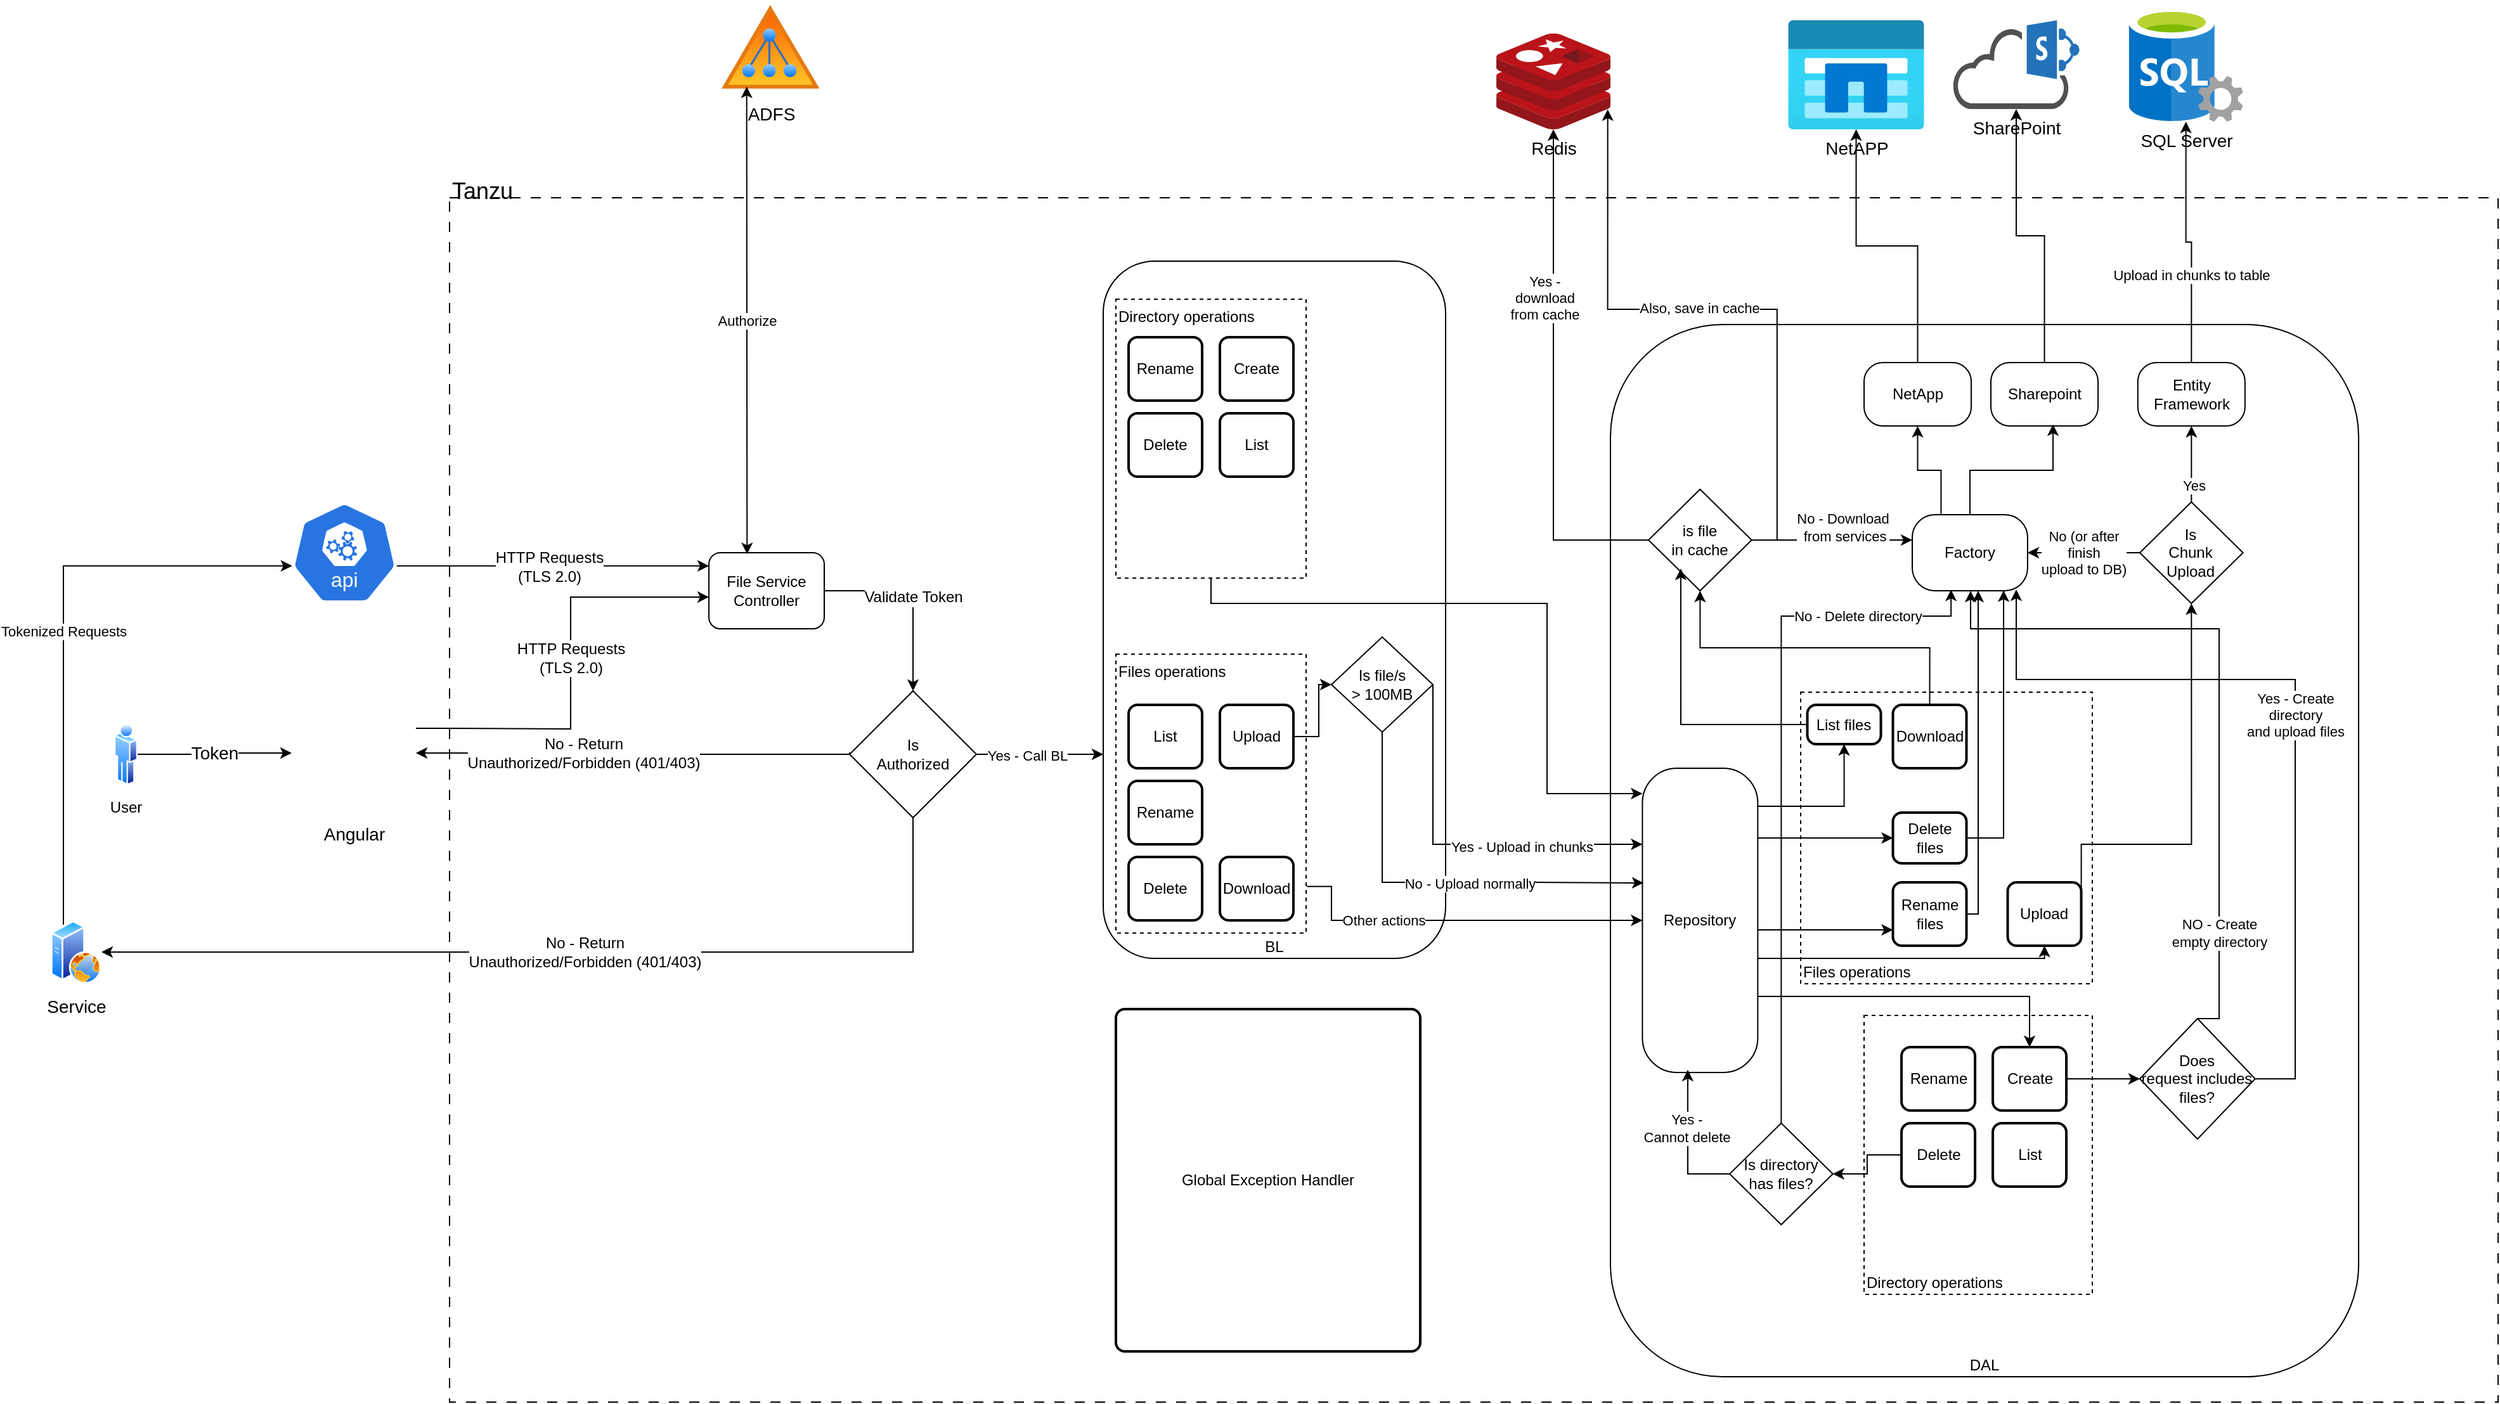<mxfile version="26.0.16">
  <diagram name="Page-1" id="DkCKMyg1tVyzqoW7HSBp">
    <mxGraphModel dx="2284" dy="746" grid="1" gridSize="10" guides="1" tooltips="1" connect="1" arrows="1" fold="1" page="1" pageScale="1" pageWidth="850" pageHeight="1100" math="0" shadow="0">
      <root>
        <mxCell id="0" />
        <mxCell id="1" parent="0" />
        <mxCell id="cBA7sRYi_IcgjNRqiYrO-47" value="BL" style="rounded=1;whiteSpace=wrap;html=1;verticalAlign=bottom;" parent="1" vertex="1">
          <mxGeometry x="700" y="220" width="270" height="550" as="geometry" />
        </mxCell>
        <mxCell id="cBA7sRYi_IcgjNRqiYrO-193" value="Files operations" style="rounded=0;whiteSpace=wrap;html=1;dashed=1;align=left;verticalAlign=top;" parent="1" vertex="1">
          <mxGeometry x="710" y="530" width="150" height="220" as="geometry" />
        </mxCell>
        <mxCell id="cBA7sRYi_IcgjNRqiYrO-102" value="" style="rounded=0;whiteSpace=wrap;html=1;dashed=1;dashPattern=8 8;fillColor=none;" parent="1" vertex="1">
          <mxGeometry x="184.52" y="170" width="1615.48" height="950" as="geometry" />
        </mxCell>
        <mxCell id="cBA7sRYi_IcgjNRqiYrO-1" value="&lt;font style=&quot;font-size: 14px;&quot;&gt;Redis&lt;/font&gt;" style="image;sketch=0;aspect=fixed;html=1;points=[];align=center;fontSize=12;image=img/lib/mscae/Cache_Redis_Product.svg;" parent="1" vertex="1">
          <mxGeometry x="1010" y="40.4" width="90" height="75.6" as="geometry" />
        </mxCell>
        <mxCell id="cBA7sRYi_IcgjNRqiYrO-2" value="&lt;font style=&quot;font-size: 14px;&quot;&gt;SQL Server&lt;/font&gt;" style="image;sketch=0;aspect=fixed;html=1;points=[];align=center;fontSize=12;image=img/lib/mscae/SQL_Servers.svg;" parent="1" vertex="1">
          <mxGeometry x="1508.84" y="20" width="90" height="90" as="geometry" />
        </mxCell>
        <mxCell id="cBA7sRYi_IcgjNRqiYrO-3" value="&lt;font style=&quot;font-size: 14px;&quot;&gt;SharePoint&lt;/font&gt;" style="sketch=0;pointerEvents=1;shadow=0;dashed=0;html=1;strokeColor=none;fillColor=#505050;labelPosition=center;verticalLabelPosition=bottom;outlineConnect=0;verticalAlign=top;align=center;shape=mxgraph.office.clouds.cloud_sharepoint;" parent="1" vertex="1">
          <mxGeometry x="1370" y="30" width="100" height="70" as="geometry" />
        </mxCell>
        <mxCell id="cBA7sRYi_IcgjNRqiYrO-4" value="&lt;font style=&quot;font-size: 14px;&quot;&gt;NetAPP&lt;/font&gt;" style="image;aspect=fixed;html=1;points=[];align=center;fontSize=12;image=img/lib/azure2/storage/Azure_NetApp_Files.svg;" parent="1" vertex="1">
          <mxGeometry x="1240" y="30" width="107.5" height="86" as="geometry" />
        </mxCell>
        <mxCell id="cBA7sRYi_IcgjNRqiYrO-5" value="&lt;font style=&quot;font-size: 14px;&quot;&gt;ADFS&lt;/font&gt;" style="image;aspect=fixed;perimeter=ellipsePerimeter;html=1;align=center;shadow=0;dashed=0;spacingTop=3;image=img/lib/active_directory/active_directory.svg;" parent="1" vertex="1">
          <mxGeometry x="395.29" y="14" width="84.71" height="72" as="geometry" />
        </mxCell>
        <mxCell id="cBA7sRYi_IcgjNRqiYrO-35" value="&lt;font style=&quot;font-size: 12px;&quot;&gt;HTTP Requests &lt;br&gt;(TLS 2.0)&lt;/font&gt;" style="edgeStyle=orthogonalEdgeStyle;rounded=0;orthogonalLoop=1;jettySize=auto;html=1;entryX=0;entryY=0.5;entryDx=0;entryDy=0;exitX=1;exitY=0.25;exitDx=0;exitDy=0;" parent="1" edge="1">
          <mxGeometry x="0.06" relative="1" as="geometry">
            <mxPoint x="158.0" y="588.47" as="sourcePoint" />
            <mxPoint x="389.04" y="484.97" as="targetPoint" />
            <Array as="points">
              <mxPoint x="178" y="588.97" />
              <mxPoint x="280" y="588.97" />
              <mxPoint x="280" y="484.97" />
            </Array>
            <mxPoint as="offset" />
          </mxGeometry>
        </mxCell>
        <mxCell id="cBA7sRYi_IcgjNRqiYrO-6" value="&lt;font style=&quot;font-size: 14px;&quot;&gt;Angular&lt;/font&gt;" style="shape=image;html=1;verticalAlign=top;verticalLabelPosition=bottom;labelBackgroundColor=#ffffff;imageAspect=0;aspect=fixed;image=https://cdn0.iconfinder.com/data/icons/long-shadow-web-icons/512/angular-symbol-128.png" parent="1" vertex="1">
          <mxGeometry x="60" y="559" width="98" height="98" as="geometry" />
        </mxCell>
        <mxCell id="cBA7sRYi_IcgjNRqiYrO-17" value="&lt;font style=&quot;font-size: 14px;&quot;&gt;Token&lt;/font&gt;" style="edgeStyle=orthogonalEdgeStyle;rounded=0;orthogonalLoop=1;jettySize=auto;html=1;" parent="1" source="cBA7sRYi_IcgjNRqiYrO-13" target="cBA7sRYi_IcgjNRqiYrO-6" edge="1">
          <mxGeometry relative="1" as="geometry" />
        </mxCell>
        <mxCell id="cBA7sRYi_IcgjNRqiYrO-13" value="User" style="image;aspect=fixed;perimeter=ellipsePerimeter;html=1;align=center;shadow=0;dashed=0;spacingTop=3;image=img/lib/active_directory/user.svg;" parent="1" vertex="1">
          <mxGeometry x="-80" y="584" width="18.5" height="50" as="geometry" />
        </mxCell>
        <mxCell id="cBA7sRYi_IcgjNRqiYrO-24" value="&lt;font style=&quot;font-size: 14px;&quot;&gt;Service&lt;/font&gt;" style="image;aspect=fixed;perimeter=ellipsePerimeter;html=1;align=center;shadow=0;dashed=0;spacingTop=3;image=img/lib/active_directory/web_server.svg;" parent="1" vertex="1">
          <mxGeometry x="-130" y="740" width="40" height="50" as="geometry" />
        </mxCell>
        <mxCell id="cBA7sRYi_IcgjNRqiYrO-45" value="&lt;font style=&quot;font-size: 12px;&quot;&gt;Validate Token&lt;/font&gt;" style="edgeStyle=orthogonalEdgeStyle;rounded=0;orthogonalLoop=1;jettySize=auto;html=1;exitX=1;exitY=0.5;exitDx=0;exitDy=0;entryX=0.5;entryY=0;entryDx=0;entryDy=0;" parent="1" source="cBA7sRYi_IcgjNRqiYrO-28" target="cBA7sRYi_IcgjNRqiYrO-43" edge="1">
          <mxGeometry relative="1" as="geometry" />
        </mxCell>
        <mxCell id="cBA7sRYi_IcgjNRqiYrO-28" value="File Service Controller" style="rounded=1;whiteSpace=wrap;html=1;" parent="1" vertex="1">
          <mxGeometry x="389.04" y="450" width="90.96" height="60" as="geometry" />
        </mxCell>
        <mxCell id="cBA7sRYi_IcgjNRqiYrO-39" value="Authorize" style="endArrow=classic;startArrow=classic;html=1;rounded=0;entryX=0.25;entryY=1;entryDx=0;entryDy=0;exitX=0.331;exitY=0.018;exitDx=0;exitDy=0;exitPerimeter=0;" parent="1" source="cBA7sRYi_IcgjNRqiYrO-28" target="cBA7sRYi_IcgjNRqiYrO-5" edge="1">
          <mxGeometry width="50" height="50" relative="1" as="geometry">
            <mxPoint x="420" y="390" as="sourcePoint" />
            <mxPoint x="470" y="340" as="targetPoint" />
          </mxGeometry>
        </mxCell>
        <mxCell id="cBA7sRYi_IcgjNRqiYrO-46" value="&lt;font style=&quot;font-size: 12px;&quot;&gt;No - Return &lt;br&gt;Unauthorized/Forbidden (401/403)&lt;/font&gt;" style="edgeStyle=orthogonalEdgeStyle;rounded=0;orthogonalLoop=1;jettySize=auto;html=1;exitX=0;exitY=0.5;exitDx=0;exitDy=0;" parent="1" source="cBA7sRYi_IcgjNRqiYrO-43" target="cBA7sRYi_IcgjNRqiYrO-6" edge="1">
          <mxGeometry x="0.23" relative="1" as="geometry">
            <mxPoint as="offset" />
          </mxGeometry>
        </mxCell>
        <mxCell id="cBA7sRYi_IcgjNRqiYrO-51" style="edgeStyle=orthogonalEdgeStyle;rounded=0;orthogonalLoop=1;jettySize=auto;html=1;exitX=0;exitY=0.5;exitDx=0;exitDy=0;" parent="1" source="cBA7sRYi_IcgjNRqiYrO-43" target="cBA7sRYi_IcgjNRqiYrO-24" edge="1">
          <mxGeometry relative="1" as="geometry">
            <Array as="points">
              <mxPoint x="550" y="608" />
              <mxPoint x="550" y="765" />
            </Array>
          </mxGeometry>
        </mxCell>
        <mxCell id="cBA7sRYi_IcgjNRqiYrO-52" value="&lt;font style=&quot;font-size: 12px;&quot;&gt;No - Return &lt;br&gt;Unauthorized/Forbidden (401/403)&lt;/font&gt;" style="edgeLabel;html=1;align=center;verticalAlign=middle;resizable=0;points=[];" parent="cBA7sRYi_IcgjNRqiYrO-51" vertex="1" connectable="0">
          <mxGeometry x="-0.086" relative="1" as="geometry">
            <mxPoint x="-80" as="offset" />
          </mxGeometry>
        </mxCell>
        <mxCell id="cBA7sRYi_IcgjNRqiYrO-113" style="edgeStyle=orthogonalEdgeStyle;rounded=0;orthogonalLoop=1;jettySize=auto;html=1;" parent="1" source="cBA7sRYi_IcgjNRqiYrO-43" target="cBA7sRYi_IcgjNRqiYrO-47" edge="1">
          <mxGeometry relative="1" as="geometry">
            <Array as="points">
              <mxPoint x="670" y="609" />
              <mxPoint x="670" y="609" />
            </Array>
          </mxGeometry>
        </mxCell>
        <mxCell id="cBA7sRYi_IcgjNRqiYrO-114" value="Yes - Call BL" style="edgeLabel;html=1;align=center;verticalAlign=middle;resizable=0;points=[];" parent="cBA7sRYi_IcgjNRqiYrO-113" vertex="1" connectable="0">
          <mxGeometry x="-0.214" y="-1" relative="1" as="geometry">
            <mxPoint as="offset" />
          </mxGeometry>
        </mxCell>
        <mxCell id="cBA7sRYi_IcgjNRqiYrO-43" value="Is &lt;br&gt;Authorized" style="rhombus;whiteSpace=wrap;html=1;" parent="1" vertex="1">
          <mxGeometry x="500" y="559" width="100" height="100" as="geometry" />
        </mxCell>
        <mxCell id="cBA7sRYi_IcgjNRqiYrO-59" value="DAL" style="rounded=1;whiteSpace=wrap;html=1;verticalAlign=bottom;" parent="1" vertex="1">
          <mxGeometry x="1100" y="270" width="590" height="830" as="geometry" />
        </mxCell>
        <mxCell id="cBA7sRYi_IcgjNRqiYrO-63" style="edgeStyle=orthogonalEdgeStyle;rounded=0;orthogonalLoop=1;jettySize=auto;html=1;exitX=0;exitY=0.5;exitDx=0;exitDy=0;entryX=0.5;entryY=1;entryDx=0;entryDy=0;" parent="1" edge="1">
          <mxGeometry relative="1" as="geometry">
            <mxPoint x="879.04" y="650" as="sourcePoint" />
          </mxGeometry>
        </mxCell>
        <mxCell id="cBA7sRYi_IcgjNRqiYrO-65" style="edgeStyle=orthogonalEdgeStyle;rounded=0;orthogonalLoop=1;jettySize=auto;html=1;" parent="1" edge="1">
          <mxGeometry relative="1" as="geometry">
            <mxPoint x="970" y="650.034" as="sourcePoint" />
            <Array as="points">
              <mxPoint x="1015" y="650" />
            </Array>
          </mxGeometry>
        </mxCell>
        <mxCell id="cBA7sRYi_IcgjNRqiYrO-75" style="edgeStyle=orthogonalEdgeStyle;rounded=0;orthogonalLoop=1;jettySize=auto;html=1;entryX=1;entryY=0.5;entryDx=0;entryDy=0;" parent="1" edge="1">
          <mxGeometry relative="1" as="geometry">
            <mxPoint x="1015.517" y="539" as="sourcePoint" />
          </mxGeometry>
        </mxCell>
        <mxCell id="cBA7sRYi_IcgjNRqiYrO-76" style="edgeStyle=orthogonalEdgeStyle;rounded=0;orthogonalLoop=1;jettySize=auto;html=1;entryX=0;entryY=0.5;entryDx=0;entryDy=0;" parent="1" edge="1">
          <mxGeometry relative="1" as="geometry">
            <mxPoint x="833.586" y="539" as="sourcePoint" />
          </mxGeometry>
        </mxCell>
        <mxCell id="cBA7sRYi_IcgjNRqiYrO-69" style="edgeStyle=orthogonalEdgeStyle;rounded=0;orthogonalLoop=1;jettySize=auto;html=1;exitX=0.995;exitY=0.63;exitDx=0;exitDy=0;exitPerimeter=0;" parent="1" source="cBA7sRYi_IcgjNRqiYrO-72" target="cBA7sRYi_IcgjNRqiYrO-28" edge="1">
          <mxGeometry relative="1" as="geometry">
            <mxPoint x="153.2" y="460.862" as="sourcePoint" />
            <Array as="points">
              <mxPoint x="330" y="460" />
              <mxPoint x="330" y="460" />
            </Array>
          </mxGeometry>
        </mxCell>
        <mxCell id="cBA7sRYi_IcgjNRqiYrO-71" value="&lt;span style=&quot;font-size: 12px;&quot;&gt;HTTP Requests &lt;br&gt;(TLS 2.0)&lt;/span&gt;" style="edgeLabel;html=1;align=center;verticalAlign=middle;resizable=0;points=[];" parent="cBA7sRYi_IcgjNRqiYrO-69" vertex="1" connectable="0">
          <mxGeometry x="-0.276" relative="1" as="geometry">
            <mxPoint x="31" as="offset" />
          </mxGeometry>
        </mxCell>
        <mxCell id="cBA7sRYi_IcgjNRqiYrO-70" value="Tokenized Requests" style="edgeStyle=orthogonalEdgeStyle;rounded=0;orthogonalLoop=1;jettySize=auto;html=1;entryX=0.005;entryY=0.63;entryDx=0;entryDy=0;entryPerimeter=0;" parent="1" source="cBA7sRYi_IcgjNRqiYrO-24" target="cBA7sRYi_IcgjNRqiYrO-72" edge="1">
          <mxGeometry relative="1" as="geometry">
            <mxPoint x="110" y="460.016" as="targetPoint" />
            <Array as="points">
              <mxPoint x="-120" y="460" />
            </Array>
          </mxGeometry>
        </mxCell>
        <mxCell id="cBA7sRYi_IcgjNRqiYrO-72" value="" style="aspect=fixed;sketch=0;html=1;dashed=0;whitespace=wrap;verticalLabelPosition=bottom;verticalAlign=top;fillColor=#2875E2;strokeColor=#ffffff;points=[[0.005,0.63,0],[0.1,0.2,0],[0.9,0.2,0],[0.5,0,0],[0.995,0.63,0],[0.72,0.99,0],[0.5,1,0],[0.28,0.99,0]];shape=mxgraph.kubernetes.icon2;kubernetesLabel=1;prIcon=api" parent="1" vertex="1">
          <mxGeometry x="60" y="410" width="83.33" height="80" as="geometry" />
        </mxCell>
        <mxCell id="cBA7sRYi_IcgjNRqiYrO-237" style="edgeStyle=orthogonalEdgeStyle;rounded=0;orthogonalLoop=1;jettySize=auto;html=1;entryX=0;entryY=0.5;entryDx=0;entryDy=0;" parent="1" source="cBA7sRYi_IcgjNRqiYrO-95" target="cBA7sRYi_IcgjNRqiYrO-99" edge="1">
          <mxGeometry relative="1" as="geometry" />
        </mxCell>
        <mxCell id="cBA7sRYi_IcgjNRqiYrO-95" value="Upload" style="rounded=1;whiteSpace=wrap;html=1;absoluteArcSize=1;arcSize=14;strokeWidth=2;" parent="1" vertex="1">
          <mxGeometry x="792" y="570" width="58" height="50" as="geometry" />
        </mxCell>
        <mxCell id="cBA7sRYi_IcgjNRqiYrO-196" style="edgeStyle=orthogonalEdgeStyle;rounded=0;orthogonalLoop=1;jettySize=auto;html=1;exitX=1;exitY=0.5;exitDx=0;exitDy=0;entryX=0;entryY=0.25;entryDx=0;entryDy=0;" parent="1" source="cBA7sRYi_IcgjNRqiYrO-99" target="cBA7sRYi_IcgjNRqiYrO-111" edge="1">
          <mxGeometry relative="1" as="geometry">
            <Array as="points">
              <mxPoint x="960" y="680" />
            </Array>
          </mxGeometry>
        </mxCell>
        <mxCell id="cBA7sRYi_IcgjNRqiYrO-197" value="Yes - Upload in chunks" style="edgeLabel;html=1;align=center;verticalAlign=middle;resizable=0;points=[];" parent="cBA7sRYi_IcgjNRqiYrO-196" vertex="1" connectable="0">
          <mxGeometry x="-0.526" y="2" relative="1" as="geometry">
            <mxPoint x="68" y="59" as="offset" />
          </mxGeometry>
        </mxCell>
        <mxCell id="cBA7sRYi_IcgjNRqiYrO-99" value="Is file/s &lt;br&gt;&amp;gt; 100MB" style="rhombus;whiteSpace=wrap;html=1;" parent="1" vertex="1">
          <mxGeometry x="880" y="516.5" width="80" height="75" as="geometry" />
        </mxCell>
        <mxCell id="cBA7sRYi_IcgjNRqiYrO-103" value="&lt;font style=&quot;font-size: 18px;&quot;&gt;Tanzu&lt;/font&gt;" style="text;html=1;align=center;verticalAlign=middle;resizable=0;points=[];autosize=1;strokeColor=none;fillColor=none;" parent="1" vertex="1">
          <mxGeometry x="175" y="145" width="70" height="40" as="geometry" />
        </mxCell>
        <mxCell id="cBA7sRYi_IcgjNRqiYrO-170" style="edgeStyle=orthogonalEdgeStyle;rounded=0;orthogonalLoop=1;jettySize=auto;html=1;exitX=0.25;exitY=0;exitDx=0;exitDy=0;" parent="1" source="cBA7sRYi_IcgjNRqiYrO-108" target="cBA7sRYi_IcgjNRqiYrO-110" edge="1">
          <mxGeometry relative="1" as="geometry" />
        </mxCell>
        <mxCell id="cBA7sRYi_IcgjNRqiYrO-108" value="Factory" style="rounded=1;whiteSpace=wrap;html=1;arcSize=30;" parent="1" vertex="1">
          <mxGeometry x="1338" y="420" width="90.96" height="60" as="geometry" />
        </mxCell>
        <mxCell id="cBA7sRYi_IcgjNRqiYrO-152" style="edgeStyle=orthogonalEdgeStyle;rounded=0;orthogonalLoop=1;jettySize=auto;html=1;" parent="1" source="cBA7sRYi_IcgjNRqiYrO-110" target="cBA7sRYi_IcgjNRqiYrO-4" edge="1">
          <mxGeometry relative="1" as="geometry" />
        </mxCell>
        <mxCell id="cBA7sRYi_IcgjNRqiYrO-110" value="NetApp" style="rounded=1;whiteSpace=wrap;html=1;arcSize=30;verticalAlign=middle;" parent="1" vertex="1">
          <mxGeometry x="1300" y="300" width="84.52" height="50" as="geometry" />
        </mxCell>
        <mxCell id="cBA7sRYi_IcgjNRqiYrO-111" value="Repository" style="rounded=1;whiteSpace=wrap;html=1;arcSize=30;" parent="1" vertex="1">
          <mxGeometry x="1125.21" y="620" width="90.96" height="240" as="geometry" />
        </mxCell>
        <mxCell id="cBA7sRYi_IcgjNRqiYrO-123" value="Download" style="rounded=1;whiteSpace=wrap;html=1;absoluteArcSize=1;arcSize=14;strokeWidth=2;" parent="1" vertex="1">
          <mxGeometry x="792" y="690" width="58" height="50" as="geometry" />
        </mxCell>
        <mxCell id="cBA7sRYi_IcgjNRqiYrO-124" value="List" style="rounded=1;whiteSpace=wrap;html=1;absoluteArcSize=1;arcSize=14;strokeWidth=2;" parent="1" vertex="1">
          <mxGeometry x="720" y="570" width="58" height="50" as="geometry" />
        </mxCell>
        <mxCell id="cBA7sRYi_IcgjNRqiYrO-125" value="Rename" style="rounded=1;whiteSpace=wrap;html=1;absoluteArcSize=1;arcSize=14;strokeWidth=2;" parent="1" vertex="1">
          <mxGeometry x="720" y="630" width="58" height="50" as="geometry" />
        </mxCell>
        <mxCell id="cBA7sRYi_IcgjNRqiYrO-126" value="Delete" style="rounded=1;whiteSpace=wrap;html=1;absoluteArcSize=1;arcSize=14;strokeWidth=2;" parent="1" vertex="1">
          <mxGeometry x="720" y="690" width="58" height="50" as="geometry" />
        </mxCell>
        <mxCell id="cBA7sRYi_IcgjNRqiYrO-129" style="edgeStyle=orthogonalEdgeStyle;rounded=0;orthogonalLoop=1;jettySize=auto;html=1;exitX=1.004;exitY=0.833;exitDx=0;exitDy=0;exitPerimeter=0;" parent="1" source="cBA7sRYi_IcgjNRqiYrO-193" target="cBA7sRYi_IcgjNRqiYrO-111" edge="1">
          <mxGeometry relative="1" as="geometry">
            <mxPoint x="970" y="740" as="sourcePoint" />
            <mxPoint x="1160" y="680" as="targetPoint" />
            <Array as="points">
              <mxPoint x="880" y="713" />
              <mxPoint x="880" y="740" />
            </Array>
          </mxGeometry>
        </mxCell>
        <mxCell id="cBA7sRYi_IcgjNRqiYrO-130" value="Other actions" style="edgeLabel;html=1;align=center;verticalAlign=middle;resizable=0;points=[];" parent="cBA7sRYi_IcgjNRqiYrO-129" vertex="1" connectable="0">
          <mxGeometry x="-0.589" y="-1" relative="1" as="geometry">
            <mxPoint x="27" y="-1" as="offset" />
          </mxGeometry>
        </mxCell>
        <mxCell id="cBA7sRYi_IcgjNRqiYrO-144" style="edgeStyle=orthogonalEdgeStyle;rounded=0;orthogonalLoop=1;jettySize=auto;html=1;entryX=0.5;entryY=1;entryDx=0;entryDy=0;" parent="1" source="cBA7sRYi_IcgjNRqiYrO-137" target="cBA7sRYi_IcgjNRqiYrO-143" edge="1">
          <mxGeometry relative="1" as="geometry" />
        </mxCell>
        <mxCell id="cBA7sRYi_IcgjNRqiYrO-145" value="Yes" style="edgeLabel;html=1;align=center;verticalAlign=middle;resizable=0;points=[];" parent="cBA7sRYi_IcgjNRqiYrO-144" vertex="1" connectable="0">
          <mxGeometry x="-0.565" y="-2" relative="1" as="geometry">
            <mxPoint as="offset" />
          </mxGeometry>
        </mxCell>
        <mxCell id="cBA7sRYi_IcgjNRqiYrO-172" value="No (or after &lt;br&gt;finish &lt;br&gt;upload to DB)" style="edgeStyle=orthogonalEdgeStyle;rounded=0;orthogonalLoop=1;jettySize=auto;html=1;exitX=0;exitY=0.5;exitDx=0;exitDy=0;" parent="1" source="cBA7sRYi_IcgjNRqiYrO-137" target="cBA7sRYi_IcgjNRqiYrO-108" edge="1">
          <mxGeometry x="0.001" relative="1" as="geometry">
            <mxPoint as="offset" />
          </mxGeometry>
        </mxCell>
        <mxCell id="cBA7sRYi_IcgjNRqiYrO-137" value="Is &lt;br&gt;Chunk &lt;br&gt;Upload" style="rhombus;whiteSpace=wrap;html=1;" parent="1" vertex="1">
          <mxGeometry x="1517.47" y="410" width="81.37" height="80" as="geometry" />
        </mxCell>
        <mxCell id="cBA7sRYi_IcgjNRqiYrO-151" style="edgeStyle=orthogonalEdgeStyle;rounded=0;orthogonalLoop=1;jettySize=auto;html=1;" parent="1" source="cBA7sRYi_IcgjNRqiYrO-138" target="cBA7sRYi_IcgjNRqiYrO-3" edge="1">
          <mxGeometry relative="1" as="geometry" />
        </mxCell>
        <mxCell id="cBA7sRYi_IcgjNRqiYrO-138" value="Sharepoint" style="rounded=1;whiteSpace=wrap;html=1;arcSize=30;verticalAlign=middle;" parent="1" vertex="1">
          <mxGeometry x="1400" y="300" width="84.52" height="50" as="geometry" />
        </mxCell>
        <mxCell id="cBA7sRYi_IcgjNRqiYrO-146" value="Upload in chunks to table" style="edgeStyle=orthogonalEdgeStyle;rounded=0;orthogonalLoop=1;jettySize=auto;html=1;exitX=0.5;exitY=0;exitDx=0;exitDy=0;" parent="1" source="cBA7sRYi_IcgjNRqiYrO-143" target="cBA7sRYi_IcgjNRqiYrO-2" edge="1">
          <mxGeometry x="-0.286" relative="1" as="geometry">
            <mxPoint as="offset" />
          </mxGeometry>
        </mxCell>
        <mxCell id="cBA7sRYi_IcgjNRqiYrO-143" value="Entity Framework" style="rounded=1;whiteSpace=wrap;html=1;arcSize=30;verticalAlign=middle;" parent="1" vertex="1">
          <mxGeometry x="1515.9" y="300" width="84.52" height="50" as="geometry" />
        </mxCell>
        <mxCell id="cBA7sRYi_IcgjNRqiYrO-163" value="Yes - &lt;br&gt;download &lt;br&gt;from cache" style="edgeStyle=orthogonalEdgeStyle;rounded=0;orthogonalLoop=1;jettySize=auto;html=1;" parent="1" source="cBA7sRYi_IcgjNRqiYrO-156" target="cBA7sRYi_IcgjNRqiYrO-1" edge="1">
          <mxGeometry x="0.337" y="7" relative="1" as="geometry">
            <mxPoint x="1236.74" y="360" as="targetPoint" />
            <mxPoint as="offset" />
          </mxGeometry>
        </mxCell>
        <mxCell id="cBA7sRYi_IcgjNRqiYrO-171" style="edgeStyle=orthogonalEdgeStyle;rounded=0;orthogonalLoop=1;jettySize=auto;html=1;exitX=1;exitY=0.5;exitDx=0;exitDy=0;" parent="1" source="cBA7sRYi_IcgjNRqiYrO-156" target="cBA7sRYi_IcgjNRqiYrO-108" edge="1">
          <mxGeometry relative="1" as="geometry">
            <Array as="points">
              <mxPoint x="1240" y="440" />
              <mxPoint x="1240" y="440" />
            </Array>
          </mxGeometry>
        </mxCell>
        <mxCell id="cBA7sRYi_IcgjNRqiYrO-175" value="&lt;p&gt;No - Download&lt;br&gt;&amp;nbsp;from services&lt;/p&gt;" style="edgeLabel;html=1;align=center;verticalAlign=middle;resizable=0;points=[];" parent="cBA7sRYi_IcgjNRqiYrO-171" vertex="1" connectable="0">
          <mxGeometry x="-0.251" y="-3" relative="1" as="geometry">
            <mxPoint x="24" y="-13" as="offset" />
          </mxGeometry>
        </mxCell>
        <mxCell id="cBA7sRYi_IcgjNRqiYrO-156" value="is file &lt;br&gt;in cache" style="rhombus;whiteSpace=wrap;html=1;" parent="1" vertex="1">
          <mxGeometry x="1130.0" y="400" width="81.37" height="80" as="geometry" />
        </mxCell>
        <mxCell id="cBA7sRYi_IcgjNRqiYrO-157" style="edgeStyle=orthogonalEdgeStyle;rounded=0;orthogonalLoop=1;jettySize=auto;html=1;entryX=0.58;entryY=0.975;entryDx=0;entryDy=0;entryPerimeter=0;" parent="1" source="cBA7sRYi_IcgjNRqiYrO-108" target="cBA7sRYi_IcgjNRqiYrO-138" edge="1">
          <mxGeometry relative="1" as="geometry" />
        </mxCell>
        <mxCell id="cBA7sRYi_IcgjNRqiYrO-240" style="edgeStyle=orthogonalEdgeStyle;rounded=0;orthogonalLoop=1;jettySize=auto;html=1;" parent="1" source="cBA7sRYi_IcgjNRqiYrO-200" target="cBA7sRYi_IcgjNRqiYrO-111" edge="1">
          <mxGeometry relative="1" as="geometry">
            <Array as="points">
              <mxPoint x="785" y="490" />
              <mxPoint x="1050" y="490" />
              <mxPoint x="1050" y="640" />
            </Array>
          </mxGeometry>
        </mxCell>
        <mxCell id="cBA7sRYi_IcgjNRqiYrO-200" value="Directory operations" style="rounded=0;whiteSpace=wrap;html=1;dashed=1;align=left;verticalAlign=top;" parent="1" vertex="1">
          <mxGeometry x="710" y="250" width="150" height="220" as="geometry" />
        </mxCell>
        <mxCell id="cBA7sRYi_IcgjNRqiYrO-201" value="Create" style="rounded=1;whiteSpace=wrap;html=1;absoluteArcSize=1;arcSize=14;strokeWidth=2;" parent="1" vertex="1">
          <mxGeometry x="792" y="280" width="58" height="50" as="geometry" />
        </mxCell>
        <mxCell id="cBA7sRYi_IcgjNRqiYrO-203" value="List" style="rounded=1;whiteSpace=wrap;html=1;absoluteArcSize=1;arcSize=14;strokeWidth=2;" parent="1" vertex="1">
          <mxGeometry x="792" y="340" width="58" height="50" as="geometry" />
        </mxCell>
        <mxCell id="cBA7sRYi_IcgjNRqiYrO-204" value="Rename" style="rounded=1;whiteSpace=wrap;html=1;absoluteArcSize=1;arcSize=14;strokeWidth=2;" parent="1" vertex="1">
          <mxGeometry x="720" y="280" width="58" height="50" as="geometry" />
        </mxCell>
        <mxCell id="cBA7sRYi_IcgjNRqiYrO-213" value="Files operations" style="rounded=0;whiteSpace=wrap;html=1;dashed=1;align=left;verticalAlign=bottom;" parent="1" vertex="1">
          <mxGeometry x="1250" y="560" width="230" height="230" as="geometry" />
        </mxCell>
        <mxCell id="cBA7sRYi_IcgjNRqiYrO-205" value="Delete" style="rounded=1;whiteSpace=wrap;html=1;absoluteArcSize=1;arcSize=14;strokeWidth=2;" parent="1" vertex="1">
          <mxGeometry x="720" y="340" width="58" height="50" as="geometry" />
        </mxCell>
        <mxCell id="cBA7sRYi_IcgjNRqiYrO-177" value="Delete files" style="rounded=1;whiteSpace=wrap;html=1;absoluteArcSize=1;arcSize=14;strokeWidth=2;" parent="1" vertex="1">
          <mxGeometry x="1322.75" y="655" width="58" height="40" as="geometry" />
        </mxCell>
        <mxCell id="cBA7sRYi_IcgjNRqiYrO-158" value="Upload" style="rounded=1;whiteSpace=wrap;html=1;absoluteArcSize=1;arcSize=14;strokeWidth=2;" parent="1" vertex="1">
          <mxGeometry x="1413.26" y="710" width="58" height="50" as="geometry" />
        </mxCell>
        <mxCell id="cBA7sRYi_IcgjNRqiYrO-176" value="Rename files" style="rounded=1;whiteSpace=wrap;html=1;absoluteArcSize=1;arcSize=14;strokeWidth=2;" parent="1" vertex="1">
          <mxGeometry x="1322.75" y="710" width="58" height="50" as="geometry" />
        </mxCell>
        <mxCell id="cBA7sRYi_IcgjNRqiYrO-169" value="List files" style="rounded=1;whiteSpace=wrap;html=1;absoluteArcSize=1;arcSize=14;strokeWidth=2;" parent="1" vertex="1">
          <mxGeometry x="1255.26" y="570" width="58" height="31" as="geometry" />
        </mxCell>
        <mxCell id="cBA7sRYi_IcgjNRqiYrO-252" style="edgeStyle=orthogonalEdgeStyle;rounded=0;orthogonalLoop=1;jettySize=auto;html=1;exitX=0.5;exitY=0;exitDx=0;exitDy=0;entryX=0.5;entryY=1;entryDx=0;entryDy=0;" parent="1" source="cBA7sRYi_IcgjNRqiYrO-161" target="cBA7sRYi_IcgjNRqiYrO-156" edge="1">
          <mxGeometry relative="1" as="geometry" />
        </mxCell>
        <mxCell id="cBA7sRYi_IcgjNRqiYrO-161" value="Download" style="rounded=1;whiteSpace=wrap;html=1;absoluteArcSize=1;arcSize=14;strokeWidth=2;" parent="1" vertex="1">
          <mxGeometry x="1322.75" y="570" width="58" height="50" as="geometry" />
        </mxCell>
        <mxCell id="cBA7sRYi_IcgjNRqiYrO-160" style="edgeStyle=orthogonalEdgeStyle;rounded=0;orthogonalLoop=1;jettySize=auto;html=1;entryX=0.5;entryY=1;entryDx=0;entryDy=0;" parent="1" source="cBA7sRYi_IcgjNRqiYrO-111" target="cBA7sRYi_IcgjNRqiYrO-158" edge="1">
          <mxGeometry relative="1" as="geometry">
            <Array as="points">
              <mxPoint x="1442" y="770" />
            </Array>
          </mxGeometry>
        </mxCell>
        <mxCell id="cBA7sRYi_IcgjNRqiYrO-164" style="edgeStyle=orthogonalEdgeStyle;rounded=0;orthogonalLoop=1;jettySize=auto;html=1;exitX=1;exitY=0.5;exitDx=0;exitDy=0;entryX=0.5;entryY=1;entryDx=0;entryDy=0;" parent="1" source="cBA7sRYi_IcgjNRqiYrO-158" target="cBA7sRYi_IcgjNRqiYrO-137" edge="1">
          <mxGeometry relative="1" as="geometry">
            <Array as="points">
              <mxPoint x="1471" y="680" />
              <mxPoint x="1558" y="680" />
            </Array>
          </mxGeometry>
        </mxCell>
        <mxCell id="cBA7sRYi_IcgjNRqiYrO-220" style="edgeStyle=orthogonalEdgeStyle;rounded=0;orthogonalLoop=1;jettySize=auto;html=1;entryX=0.792;entryY=0.995;entryDx=0;entryDy=0;entryPerimeter=0;exitX=1;exitY=0.5;exitDx=0;exitDy=0;" parent="1" source="cBA7sRYi_IcgjNRqiYrO-177" target="cBA7sRYi_IcgjNRqiYrO-108" edge="1">
          <mxGeometry relative="1" as="geometry">
            <mxPoint x="1428.96" y="650" as="sourcePoint" />
            <mxPoint x="1532.96" y="685" as="targetPoint" />
            <Array as="points">
              <mxPoint x="1410" y="675" />
            </Array>
          </mxGeometry>
        </mxCell>
        <mxCell id="cBA7sRYi_IcgjNRqiYrO-229" value="Directory operations" style="rounded=0;whiteSpace=wrap;html=1;dashed=1;align=left;verticalAlign=bottom;" parent="1" vertex="1">
          <mxGeometry x="1300" y="815" width="180" height="220" as="geometry" />
        </mxCell>
        <mxCell id="cBA7sRYi_IcgjNRqiYrO-261" style="edgeStyle=orthogonalEdgeStyle;rounded=0;orthogonalLoop=1;jettySize=auto;html=1;entryX=0;entryY=0.5;entryDx=0;entryDy=0;" parent="1" source="cBA7sRYi_IcgjNRqiYrO-230" target="cBA7sRYi_IcgjNRqiYrO-244" edge="1">
          <mxGeometry relative="1" as="geometry" />
        </mxCell>
        <mxCell id="cBA7sRYi_IcgjNRqiYrO-230" value="Create" style="rounded=1;whiteSpace=wrap;html=1;absoluteArcSize=1;arcSize=14;strokeWidth=2;" parent="1" vertex="1">
          <mxGeometry x="1401.52" y="840" width="58" height="50" as="geometry" />
        </mxCell>
        <mxCell id="cBA7sRYi_IcgjNRqiYrO-231" value="List" style="rounded=1;whiteSpace=wrap;html=1;absoluteArcSize=1;arcSize=14;strokeWidth=2;" parent="1" vertex="1">
          <mxGeometry x="1401.52" y="900" width="58" height="50" as="geometry" />
        </mxCell>
        <mxCell id="cBA7sRYi_IcgjNRqiYrO-232" value="Rename" style="rounded=1;whiteSpace=wrap;html=1;absoluteArcSize=1;arcSize=14;strokeWidth=2;" parent="1" vertex="1">
          <mxGeometry x="1329.52" y="840" width="58" height="50" as="geometry" />
        </mxCell>
        <mxCell id="cBA7sRYi_IcgjNRqiYrO-259" style="edgeStyle=orthogonalEdgeStyle;rounded=0;orthogonalLoop=1;jettySize=auto;html=1;exitX=0;exitY=0.5;exitDx=0;exitDy=0;entryX=1;entryY=0.5;entryDx=0;entryDy=0;" parent="1" source="cBA7sRYi_IcgjNRqiYrO-233" target="cBA7sRYi_IcgjNRqiYrO-248" edge="1">
          <mxGeometry relative="1" as="geometry" />
        </mxCell>
        <mxCell id="cBA7sRYi_IcgjNRqiYrO-233" value="Delete" style="rounded=1;whiteSpace=wrap;html=1;absoluteArcSize=1;arcSize=14;strokeWidth=2;" parent="1" vertex="1">
          <mxGeometry x="1329.52" y="900" width="58" height="50" as="geometry" />
        </mxCell>
        <mxCell id="cBA7sRYi_IcgjNRqiYrO-238" style="edgeStyle=orthogonalEdgeStyle;rounded=0;orthogonalLoop=1;jettySize=auto;html=1;entryX=0.009;entryY=0.377;entryDx=0;entryDy=0;entryPerimeter=0;" parent="1" source="cBA7sRYi_IcgjNRqiYrO-99" target="cBA7sRYi_IcgjNRqiYrO-111" edge="1">
          <mxGeometry relative="1" as="geometry">
            <Array as="points">
              <mxPoint x="920" y="710" />
              <mxPoint x="1040" y="710" />
            </Array>
          </mxGeometry>
        </mxCell>
        <mxCell id="cBA7sRYi_IcgjNRqiYrO-239" value="No - Upload normally" style="edgeLabel;html=1;align=center;verticalAlign=middle;resizable=0;points=[];" parent="cBA7sRYi_IcgjNRqiYrO-238" vertex="1" connectable="0">
          <mxGeometry x="0.153" y="-1" relative="1" as="geometry">
            <mxPoint as="offset" />
          </mxGeometry>
        </mxCell>
        <mxCell id="cBA7sRYi_IcgjNRqiYrO-242" style="edgeStyle=orthogonalEdgeStyle;rounded=0;orthogonalLoop=1;jettySize=auto;html=1;entryX=0;entryY=0.75;entryDx=0;entryDy=0;" parent="1" source="cBA7sRYi_IcgjNRqiYrO-111" target="cBA7sRYi_IcgjNRqiYrO-176" edge="1">
          <mxGeometry relative="1" as="geometry">
            <Array as="points">
              <mxPoint x="1313" y="748" />
            </Array>
          </mxGeometry>
        </mxCell>
        <mxCell id="cBA7sRYi_IcgjNRqiYrO-243" style="edgeStyle=orthogonalEdgeStyle;rounded=0;orthogonalLoop=1;jettySize=auto;html=1;" parent="1" source="cBA7sRYi_IcgjNRqiYrO-176" target="cBA7sRYi_IcgjNRqiYrO-108" edge="1">
          <mxGeometry relative="1" as="geometry">
            <Array as="points">
              <mxPoint x="1390" y="735" />
            </Array>
          </mxGeometry>
        </mxCell>
        <mxCell id="cBA7sRYi_IcgjNRqiYrO-263" value="NO - Create &lt;br&gt;empty directory" style="edgeStyle=orthogonalEdgeStyle;rounded=0;orthogonalLoop=1;jettySize=auto;html=1;exitX=0.5;exitY=0;exitDx=0;exitDy=0;" parent="1" source="cBA7sRYi_IcgjNRqiYrO-244" target="cBA7sRYi_IcgjNRqiYrO-108" edge="1">
          <mxGeometry x="-0.693" relative="1" as="geometry">
            <Array as="points">
              <mxPoint x="1580" y="818" />
              <mxPoint x="1580" y="510" />
              <mxPoint x="1384" y="510" />
            </Array>
            <mxPoint as="offset" />
          </mxGeometry>
        </mxCell>
        <mxCell id="cBA7sRYi_IcgjNRqiYrO-244" value="Does &lt;br&gt;request includes &lt;br&gt;files?" style="rhombus;whiteSpace=wrap;html=1;" parent="1" vertex="1">
          <mxGeometry x="1517.47" y="817.5" width="90.95" height="95" as="geometry" />
        </mxCell>
        <mxCell id="cBA7sRYi_IcgjNRqiYrO-246" style="edgeStyle=orthogonalEdgeStyle;rounded=0;orthogonalLoop=1;jettySize=auto;html=1;entryX=0.5;entryY=0;entryDx=0;entryDy=0;" parent="1" source="cBA7sRYi_IcgjNRqiYrO-111" target="cBA7sRYi_IcgjNRqiYrO-230" edge="1">
          <mxGeometry relative="1" as="geometry">
            <Array as="points">
              <mxPoint x="1431" y="800" />
            </Array>
          </mxGeometry>
        </mxCell>
        <mxCell id="cBA7sRYi_IcgjNRqiYrO-248" value="Is directory has files?" style="rhombus;whiteSpace=wrap;html=1;" parent="1" vertex="1">
          <mxGeometry x="1194" y="900" width="81.37" height="80" as="geometry" />
        </mxCell>
        <mxCell id="cBA7sRYi_IcgjNRqiYrO-249" value="Yes - Create &lt;br&gt;directory &lt;br&gt;and upload files" style="edgeStyle=orthogonalEdgeStyle;rounded=0;orthogonalLoop=1;jettySize=auto;html=1;exitX=1;exitY=0.5;exitDx=0;exitDy=0;" parent="1" source="cBA7sRYi_IcgjNRqiYrO-244" edge="1">
          <mxGeometry relative="1" as="geometry">
            <mxPoint x="1420" y="479" as="targetPoint" />
            <Array as="points">
              <mxPoint x="1640" y="865" />
              <mxPoint x="1640" y="550" />
              <mxPoint x="1420" y="550" />
            </Array>
          </mxGeometry>
        </mxCell>
        <mxCell id="cBA7sRYi_IcgjNRqiYrO-253" style="edgeStyle=orthogonalEdgeStyle;rounded=0;orthogonalLoop=1;jettySize=auto;html=1;entryX=0.5;entryY=1;entryDx=0;entryDy=0;" parent="1" source="cBA7sRYi_IcgjNRqiYrO-111" target="cBA7sRYi_IcgjNRqiYrO-169" edge="1">
          <mxGeometry relative="1" as="geometry">
            <Array as="points">
              <mxPoint x="1284" y="650" />
            </Array>
          </mxGeometry>
        </mxCell>
        <mxCell id="cBA7sRYi_IcgjNRqiYrO-254" style="edgeStyle=orthogonalEdgeStyle;rounded=0;orthogonalLoop=1;jettySize=auto;html=1;entryX=0.313;entryY=0.782;entryDx=0;entryDy=0;entryPerimeter=0;" parent="1" source="cBA7sRYi_IcgjNRqiYrO-169" target="cBA7sRYi_IcgjNRqiYrO-156" edge="1">
          <mxGeometry relative="1" as="geometry" />
        </mxCell>
        <mxCell id="cBA7sRYi_IcgjNRqiYrO-255" style="edgeStyle=orthogonalEdgeStyle;rounded=0;orthogonalLoop=1;jettySize=auto;html=1;entryX=0;entryY=0.5;entryDx=0;entryDy=0;" parent="1" source="cBA7sRYi_IcgjNRqiYrO-111" target="cBA7sRYi_IcgjNRqiYrO-177" edge="1">
          <mxGeometry relative="1" as="geometry">
            <Array as="points">
              <mxPoint x="1240" y="675" />
              <mxPoint x="1240" y="675" />
            </Array>
          </mxGeometry>
        </mxCell>
        <mxCell id="cBA7sRYi_IcgjNRqiYrO-257" style="edgeStyle=orthogonalEdgeStyle;rounded=0;orthogonalLoop=1;jettySize=auto;html=1;exitX=0;exitY=0.5;exitDx=0;exitDy=0;entryX=0.393;entryY=0.991;entryDx=0;entryDy=0;entryPerimeter=0;" parent="1" source="cBA7sRYi_IcgjNRqiYrO-248" target="cBA7sRYi_IcgjNRqiYrO-111" edge="1">
          <mxGeometry relative="1" as="geometry" />
        </mxCell>
        <mxCell id="cBA7sRYi_IcgjNRqiYrO-258" value="Yes - &lt;br&gt;Cannot delete" style="edgeLabel;html=1;align=center;verticalAlign=middle;resizable=0;points=[];" parent="cBA7sRYi_IcgjNRqiYrO-257" vertex="1" connectable="0">
          <mxGeometry x="0.211" y="1" relative="1" as="geometry">
            <mxPoint as="offset" />
          </mxGeometry>
        </mxCell>
        <mxCell id="cBA7sRYi_IcgjNRqiYrO-260" style="edgeStyle=orthogonalEdgeStyle;rounded=0;orthogonalLoop=1;jettySize=auto;html=1;exitX=0.5;exitY=0;exitDx=0;exitDy=0;entryX=0.336;entryY=0.985;entryDx=0;entryDy=0;entryPerimeter=0;" parent="1" source="cBA7sRYi_IcgjNRqiYrO-248" target="cBA7sRYi_IcgjNRqiYrO-108" edge="1">
          <mxGeometry relative="1" as="geometry">
            <Array as="points">
              <mxPoint x="1235" y="500" />
              <mxPoint x="1369" y="500" />
            </Array>
          </mxGeometry>
        </mxCell>
        <mxCell id="cBA7sRYi_IcgjNRqiYrO-262" value="No - Delete directory" style="edgeLabel;html=1;align=center;verticalAlign=middle;resizable=0;points=[];" parent="cBA7sRYi_IcgjNRqiYrO-260" vertex="1" connectable="0">
          <mxGeometry x="0.658" relative="1" as="geometry">
            <mxPoint as="offset" />
          </mxGeometry>
        </mxCell>
        <mxCell id="cBA7sRYi_IcgjNRqiYrO-264" style="edgeStyle=orthogonalEdgeStyle;rounded=0;orthogonalLoop=1;jettySize=auto;html=1;exitX=1;exitY=0.5;exitDx=0;exitDy=0;entryX=0.976;entryY=0.792;entryDx=0;entryDy=0;entryPerimeter=0;" parent="1" source="cBA7sRYi_IcgjNRqiYrO-156" target="cBA7sRYi_IcgjNRqiYrO-1" edge="1">
          <mxGeometry relative="1" as="geometry" />
        </mxCell>
        <mxCell id="cBA7sRYi_IcgjNRqiYrO-265" value="Also, save in cache" style="edgeLabel;html=1;align=center;verticalAlign=middle;resizable=0;points=[];" parent="cBA7sRYi_IcgjNRqiYrO-264" vertex="1" connectable="0">
          <mxGeometry x="0.254" y="-1" relative="1" as="geometry">
            <mxPoint x="46" as="offset" />
          </mxGeometry>
        </mxCell>
        <mxCell id="CK9umGI7x9kUIgqdE483-1" value="Global Exception Handler" style="rounded=1;whiteSpace=wrap;html=1;absoluteArcSize=1;arcSize=14;strokeWidth=2;" vertex="1" parent="1">
          <mxGeometry x="710" y="810" width="240" height="270" as="geometry" />
        </mxCell>
      </root>
    </mxGraphModel>
  </diagram>
</mxfile>
